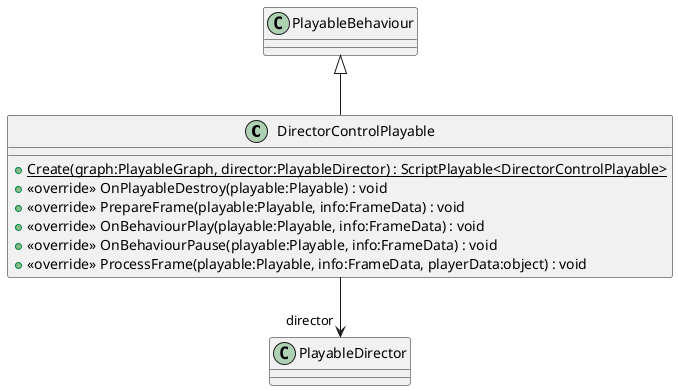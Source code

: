 @startuml
class DirectorControlPlayable {
    + {static} Create(graph:PlayableGraph, director:PlayableDirector) : ScriptPlayable<DirectorControlPlayable>
    + <<override>> OnPlayableDestroy(playable:Playable) : void
    + <<override>> PrepareFrame(playable:Playable, info:FrameData) : void
    + <<override>> OnBehaviourPlay(playable:Playable, info:FrameData) : void
    + <<override>> OnBehaviourPause(playable:Playable, info:FrameData) : void
    + <<override>> ProcessFrame(playable:Playable, info:FrameData, playerData:object) : void
}
PlayableBehaviour <|-- DirectorControlPlayable
DirectorControlPlayable --> "director" PlayableDirector
@enduml
